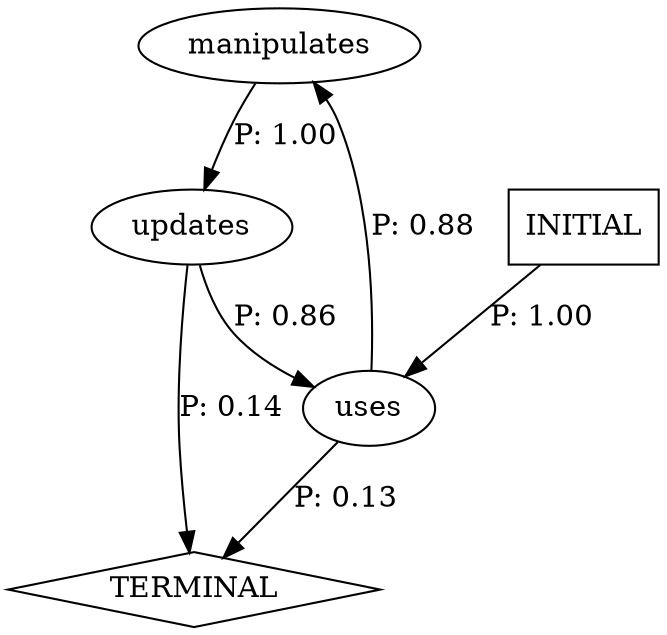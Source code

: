 digraph G {
  0 [label="manipulates"];
  1 [label="updates"];
  2 [label="uses"];
  3 [label="TERMINAL",shape=diamond];
  4 [label="INITIAL",shape=box];
0->1 [label="P: 1.00"];
1->2 [label="P: 0.86"];
1->3 [label="P: 0.14"];
2->0 [label="P: 0.88"];
2->3 [label="P: 0.13"];
4->2 [label="P: 1.00"];
}
